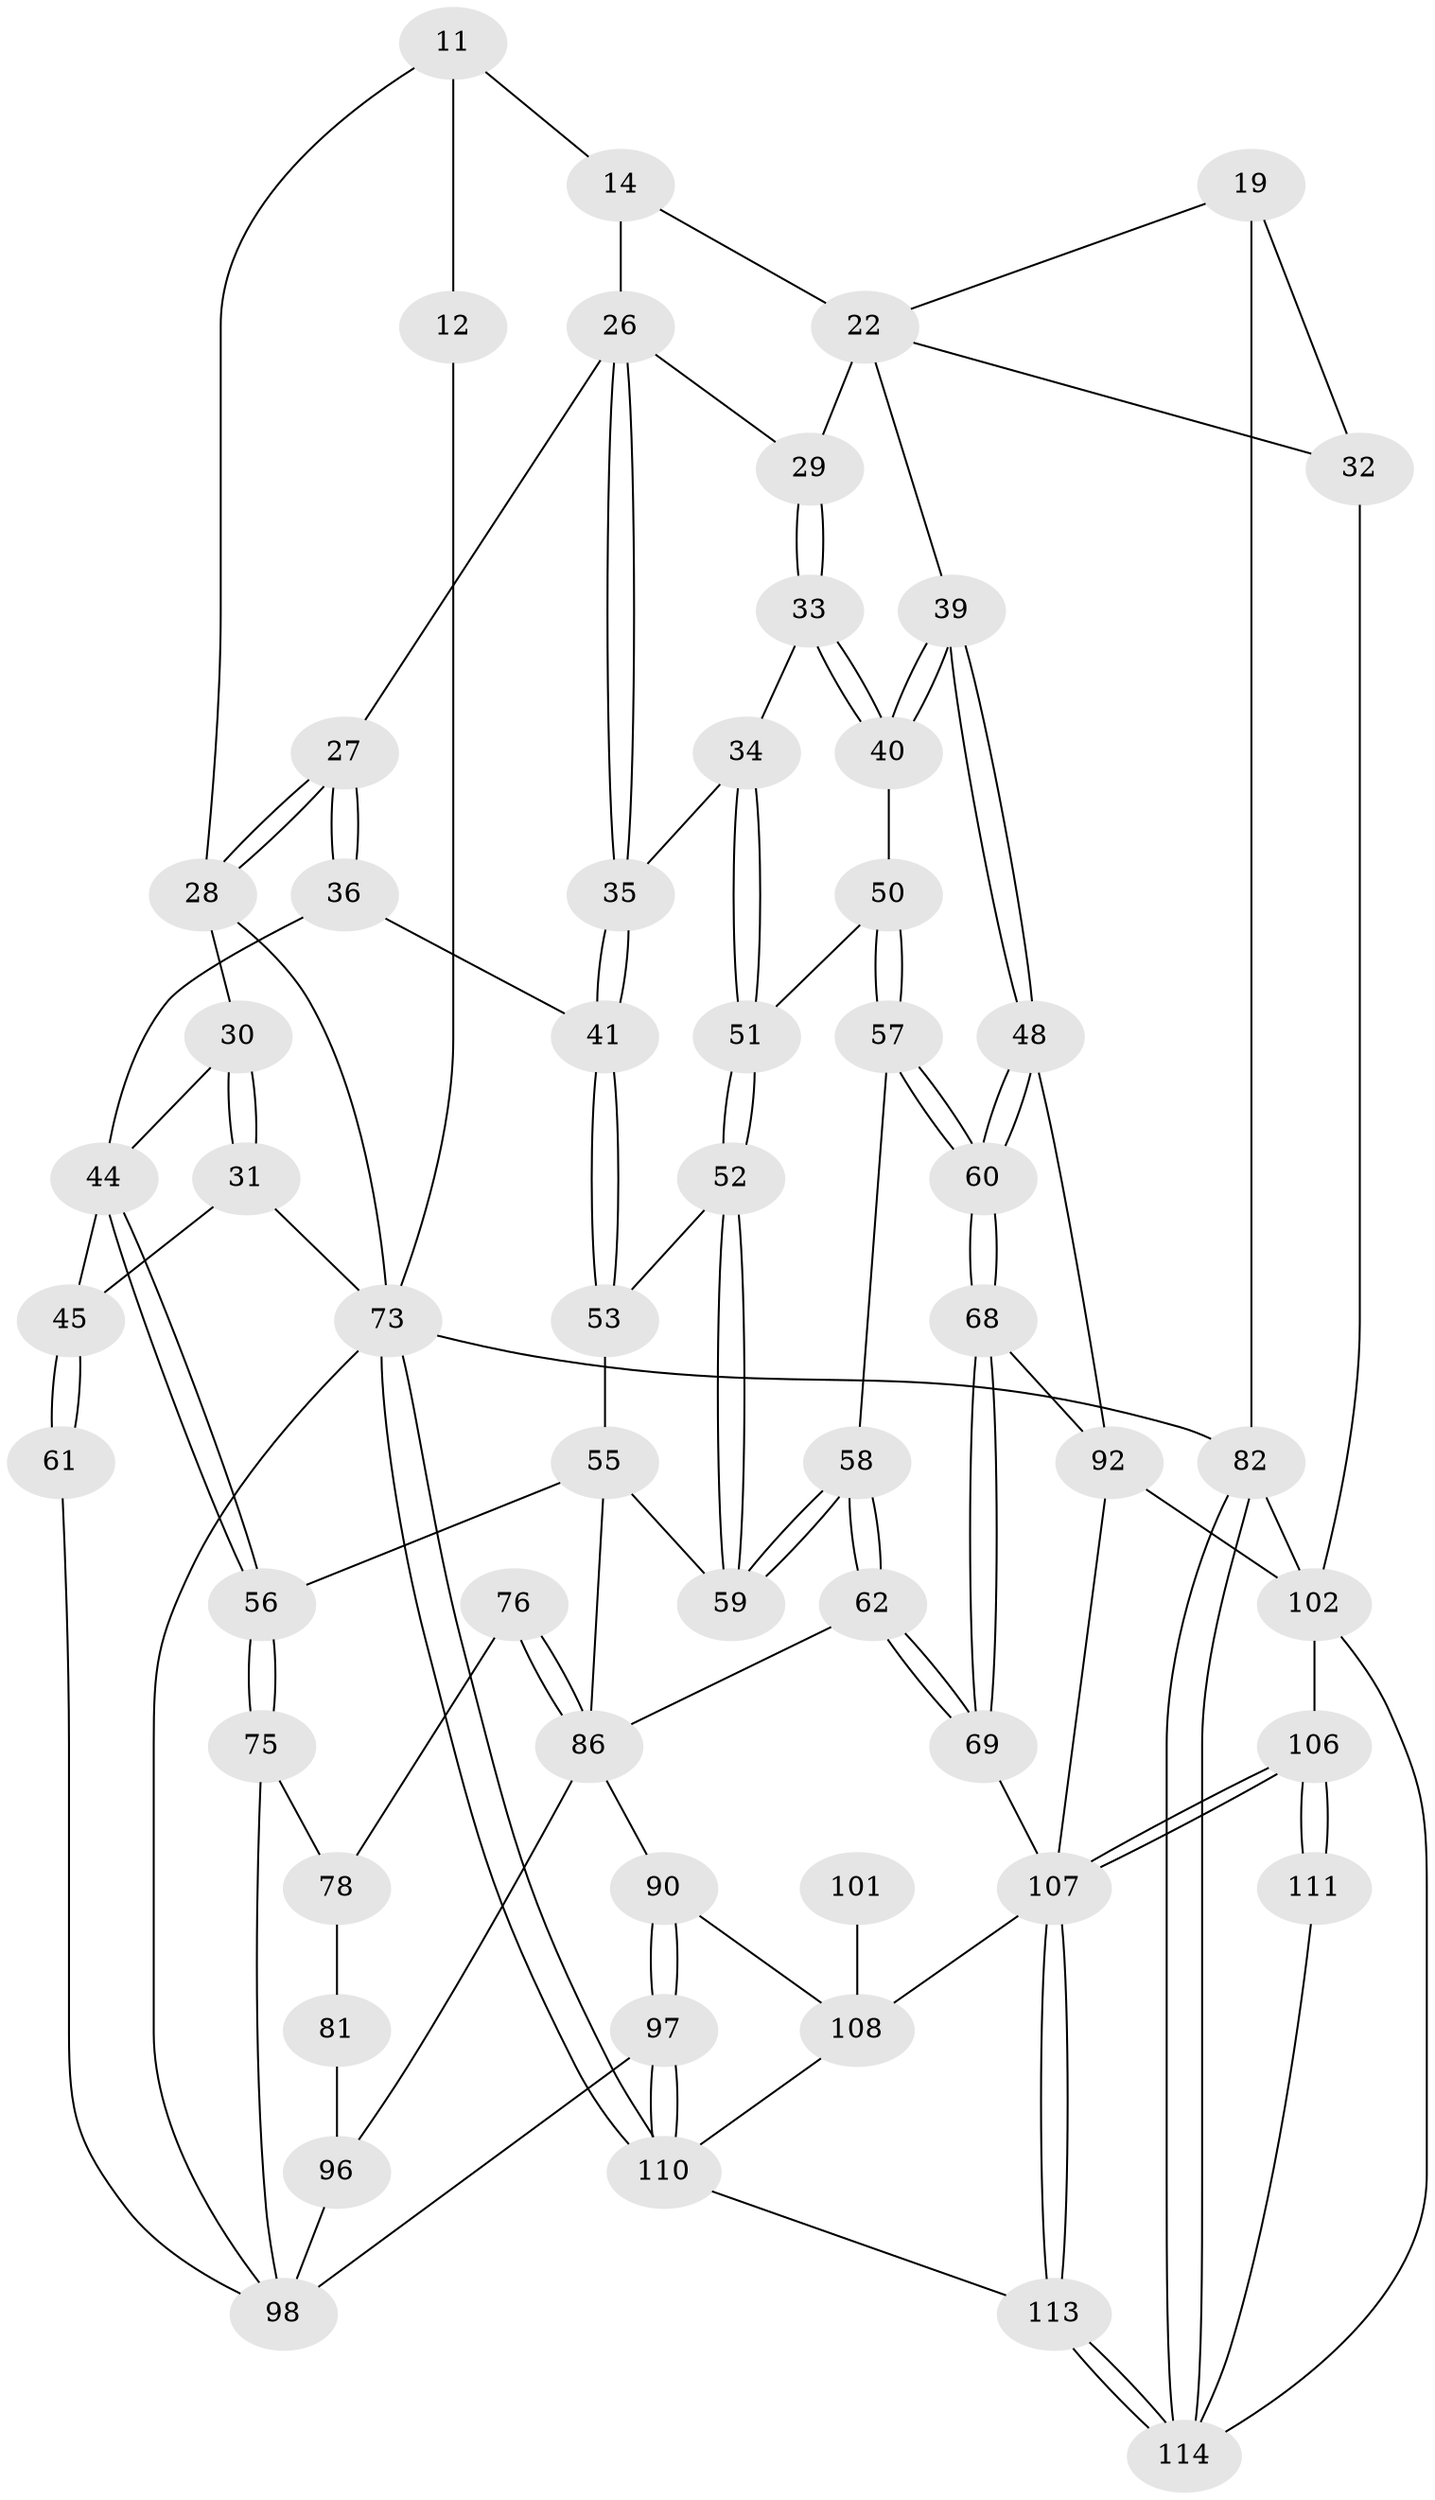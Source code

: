 // original degree distribution, {3: 0.017543859649122806, 6: 0.23684210526315788, 4: 0.2543859649122807, 5: 0.49122807017543857}
// Generated by graph-tools (version 1.1) at 2025/02/03/09/25 05:02:19]
// undirected, 57 vertices, 126 edges
graph export_dot {
graph [start="1"]
  node [color=gray90,style=filled];
  11 [pos="+0.1387668008155856+0.09648769357527592",super="+10"];
  12 [pos="+0.13660707720923945+0.08346453812927127",super="+4"];
  14 [pos="+0.3394369302310642+0.12456787753850576",super="+13"];
  19 [pos="+1+0",super="+18"];
  22 [pos="+0.5532720224727826+0.21415005879229387",super="+21+20"];
  26 [pos="+0.3211906125047432+0.17590515890812528",super="+25"];
  27 [pos="+0.21134558636040812+0.23113459831834252"];
  28 [pos="+0.11923572496515385+0.19522680126373773",super="+17"];
  29 [pos="+0.40000966304555885+0.2292354487982153"];
  30 [pos="+0.08412382123616878+0.21876477162302513"];
  31 [pos="+0+0.18247975158842528"];
  32 [pos="+1+0.4033220538738615",super="+23+24"];
  33 [pos="+0.42141462650233324+0.33218634332720176"];
  34 [pos="+0.3865706433283816+0.34683613723457746"];
  35 [pos="+0.3198361849013463+0.3594333331002821"];
  36 [pos="+0.21315676620986934+0.30433018737130657"];
  39 [pos="+0.531149229713018+0.3888982103444355"];
  40 [pos="+0.4757311358197304+0.3681402251264274"];
  41 [pos="+0.3176427343467129+0.36099535924713416"];
  44 [pos="+0.14954240635620966+0.4695074618899544",super="+38"];
  45 [pos="+0.033045255090091895+0.40885536622302443",super="+43"];
  48 [pos="+0.5501426422845903+0.4413883572489678"];
  50 [pos="+0.3956835477769375+0.4290620415749647"];
  51 [pos="+0.37590445708626324+0.4212483702541013"];
  52 [pos="+0.35051763795774943+0.42827215620061415"];
  53 [pos="+0.31455537695455194+0.3725254795555535"];
  55 [pos="+0.17030247661066672+0.4867143337021095",super="+54"];
  56 [pos="+0.15307032306010976+0.4772219554992949"];
  57 [pos="+0.3983405502458056+0.4759997737000333"];
  58 [pos="+0.36807838245580304+0.4981148056381174"];
  59 [pos="+0.3434743559159842+0.46623751189136503"];
  60 [pos="+0.543856616449886+0.4586550053006129"];
  61 [pos="+0+0.38511830440771483"];
  62 [pos="+0.35491317925068755+0.5984762860363955"];
  68 [pos="+0.5312348053269592+0.6076384442669658"];
  69 [pos="+0.4836537011124086+0.663198146587793"];
  73 [pos="+0+1",super="+3+16"];
  75 [pos="+0.0510032998102841+0.5633054905787619"];
  76 [pos="+0.14184008331797904+0.6681170371351571"];
  78 [pos="+0.06297484520365958+0.6133147963595416",super="+77"];
  81 [pos="+0.09572403053783107+0.7210440933439419",super="+79"];
  82 [pos="+1+1",super="+2"];
  86 [pos="+0.1287370821002363+0.7455977957369891",super="+85+64"];
  90 [pos="+0.24663298617991075+0.8348555380443029"];
  92 [pos="+0.7956784094558887+0.7605999507672854",super="+66+74"];
  96 [pos="+0.11809435872039546+0.7489772446196677",super="+80+91"];
  97 [pos="+0.17414678817635829+0.9638587937446098"];
  98 [pos="+0.044731537286637+0.8285671138006336",super="+72"];
  101 [pos="+0.484270189912202+0.8584929520290911"];
  102 [pos="+0.9755416970917499+0.9099245228058279",super="+84+65+46"];
  106 [pos="+0.761265356191186+0.9592395157434296",super="+104+103"];
  107 [pos="+0.7051525058342598+0.9883625200969662",super="+99+95+87+94"];
  108 [pos="+0.44717335594173413+1",super="+100+105"];
  110 [pos="+0.09217487497313248+1",super="+109"];
  111 [pos="+0.835313886222888+0.9730636957990396"];
  113 [pos="+0.7065729320297849+1"];
  114 [pos="+0.8295333738967476+1",super="+112"];
  11 -- 12 [weight=2];
  11 -- 14 [weight=2];
  11 -- 28;
  12 -- 73 [weight=2];
  14 -- 22 [weight=2];
  14 -- 26;
  19 -- 32 [weight=2];
  19 -- 82 [weight=2];
  19 -- 22;
  22 -- 29;
  22 -- 39;
  22 -- 32;
  26 -- 27;
  26 -- 35;
  26 -- 35;
  26 -- 29;
  27 -- 28;
  27 -- 28;
  27 -- 36;
  27 -- 36;
  28 -- 30;
  28 -- 73;
  29 -- 33;
  29 -- 33;
  30 -- 31;
  30 -- 31;
  30 -- 44;
  31 -- 45;
  31 -- 73;
  32 -- 102 [weight=2];
  33 -- 34;
  33 -- 40;
  33 -- 40;
  34 -- 35;
  34 -- 51;
  34 -- 51;
  35 -- 41;
  35 -- 41;
  36 -- 41;
  36 -- 44;
  39 -- 40;
  39 -- 40;
  39 -- 48;
  39 -- 48;
  40 -- 50;
  41 -- 53;
  41 -- 53;
  44 -- 45 [weight=2];
  44 -- 56;
  44 -- 56;
  45 -- 61 [weight=2];
  45 -- 61;
  48 -- 60;
  48 -- 60;
  48 -- 92;
  50 -- 51;
  50 -- 57;
  50 -- 57;
  51 -- 52;
  51 -- 52;
  52 -- 53;
  52 -- 59;
  52 -- 59;
  53 -- 55;
  55 -- 56;
  55 -- 86;
  55 -- 59;
  56 -- 75;
  56 -- 75;
  57 -- 58;
  57 -- 60;
  57 -- 60;
  58 -- 59;
  58 -- 59;
  58 -- 62;
  58 -- 62;
  60 -- 68;
  60 -- 68;
  61 -- 98;
  62 -- 69;
  62 -- 69;
  62 -- 86;
  68 -- 69;
  68 -- 69;
  68 -- 92;
  69 -- 107;
  73 -- 110;
  73 -- 110;
  73 -- 82 [weight=2];
  73 -- 98;
  75 -- 78;
  75 -- 98;
  76 -- 86 [weight=2];
  76 -- 86;
  76 -- 78;
  78 -- 81 [weight=2];
  81 -- 96 [weight=2];
  82 -- 114;
  82 -- 114;
  82 -- 102;
  86 -- 90;
  86 -- 96;
  90 -- 97;
  90 -- 97;
  90 -- 108;
  92 -- 102 [weight=3];
  92 -- 107 [weight=2];
  96 -- 98 [weight=2];
  97 -- 98;
  97 -- 110;
  97 -- 110;
  101 -- 108 [weight=3];
  102 -- 106;
  102 -- 114;
  106 -- 107 [weight=2];
  106 -- 107;
  106 -- 111 [weight=2];
  106 -- 111;
  107 -- 113;
  107 -- 113;
  107 -- 108 [weight=2];
  108 -- 110;
  110 -- 113;
  111 -- 114;
  113 -- 114;
  113 -- 114;
}
